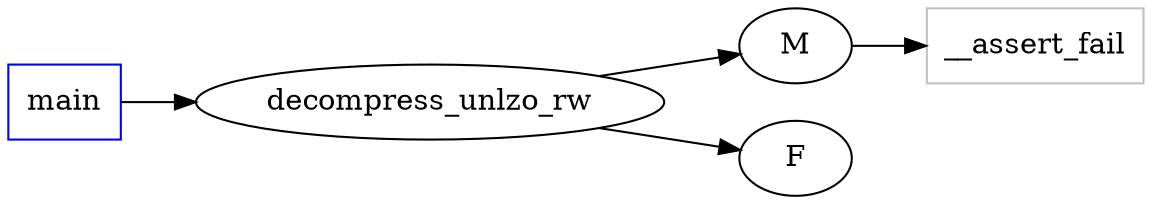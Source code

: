 digraph functioncalls {
rankdir=LR;

main [shape="box", color=blue];
__assert_fail [shape="box", color=grey];
M -> __assert_fail;
decompress_unlzo_rw -> M;
decompress_unlzo_rw -> F;
main -> decompress_unlzo_rw;
}

